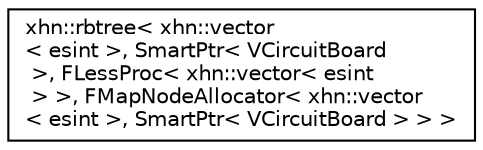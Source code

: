 digraph "Graphical Class Hierarchy"
{
  edge [fontname="Helvetica",fontsize="10",labelfontname="Helvetica",labelfontsize="10"];
  node [fontname="Helvetica",fontsize="10",shape=record];
  rankdir="LR";
  Node1 [label="xhn::rbtree\< xhn::vector\l\< esint \>, SmartPtr\< VCircuitBoard\l \>, FLessProc\< xhn::vector\< esint\l \> \>, FMapNodeAllocator\< xhn::vector\l\< esint \>, SmartPtr\< VCircuitBoard \> \> \>",height=0.2,width=0.4,color="black", fillcolor="white", style="filled",URL="$classxhn_1_1rbtree.html"];
}
